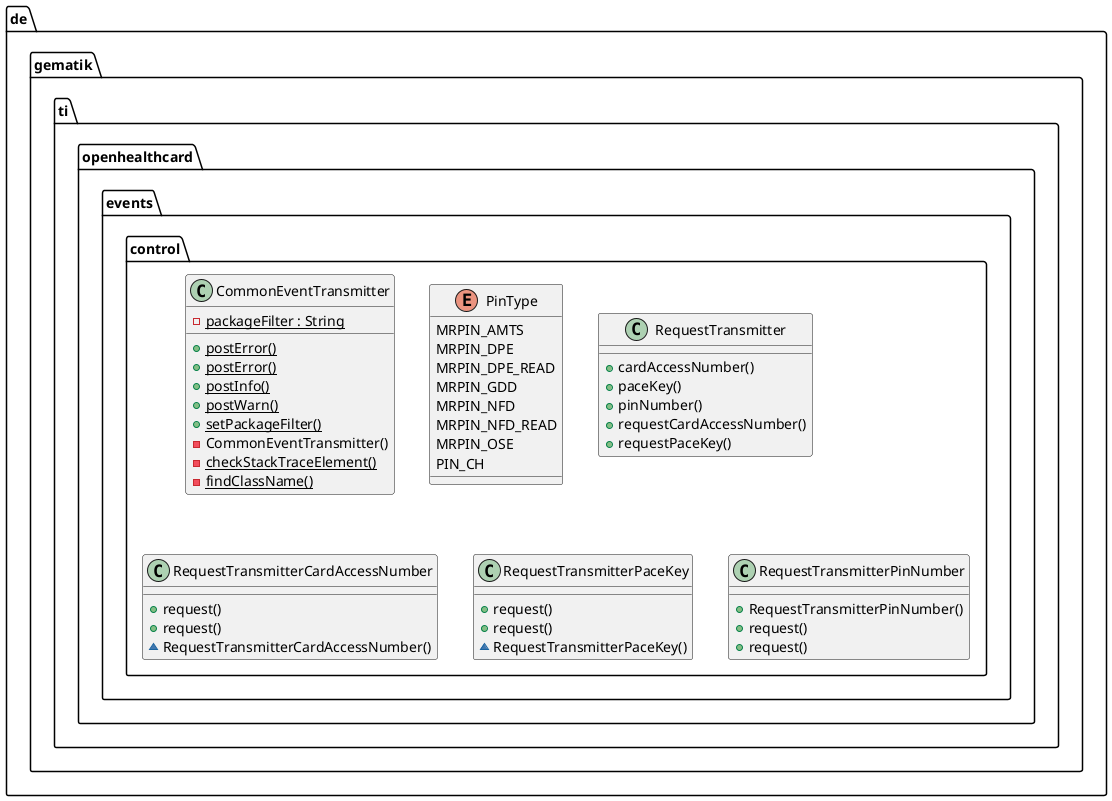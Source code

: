 @startuml



  namespace de.gematik.ti.openhealthcard.events.control {
    class de.gematik.ti.openhealthcard.events.control.CommonEventTransmitter {
        {static} - packageFilter : String
        {static} + postError()
        {static} + postError()
        {static} + postInfo()
        {static} + postWarn()
        {static} + setPackageFilter()
        - CommonEventTransmitter()
        {static} - checkStackTraceElement()
        {static} - findClassName()
    }
  }
  

  namespace de.gematik.ti.openhealthcard.events.control {
    enum PinType {
      MRPIN_AMTS
      MRPIN_DPE
      MRPIN_DPE_READ
      MRPIN_GDD
      MRPIN_NFD
      MRPIN_NFD_READ
      MRPIN_OSE
      PIN_CH
    }
  }
  

  namespace de.gematik.ti.openhealthcard.events.control {
    class de.gematik.ti.openhealthcard.events.control.RequestTransmitter {
        + cardAccessNumber()
        + paceKey()
        + pinNumber()
        + requestCardAccessNumber()
        + requestPaceKey()
    }
  }
  

  namespace de.gematik.ti.openhealthcard.events.control {
    class de.gematik.ti.openhealthcard.events.control.RequestTransmitterCardAccessNumber {
        + request()
        + request()
        ~ RequestTransmitterCardAccessNumber()
    }
  }
  

  namespace de.gematik.ti.openhealthcard.events.control {
    class de.gematik.ti.openhealthcard.events.control.RequestTransmitterPaceKey {
        + request()
        + request()
        ~ RequestTransmitterPaceKey()
    }
  }
  

  namespace de.gematik.ti.openhealthcard.events.control {
    class de.gematik.ti.openhealthcard.events.control.RequestTransmitterPinNumber {
        + RequestTransmitterPinNumber()
        + request()
        + request()
    }
  }
  










@enduml
